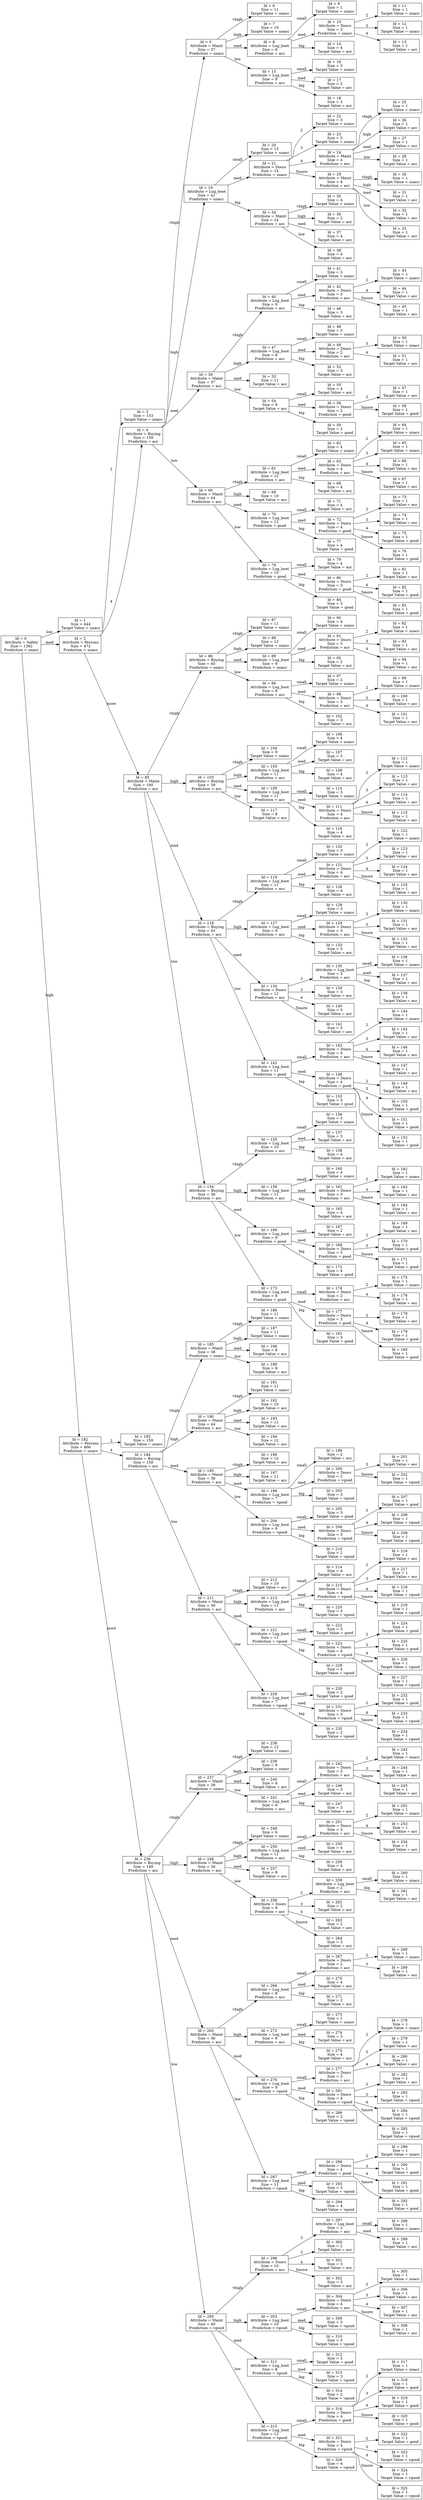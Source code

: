 digraph "Decision Tree" {
	rankdir=LR size="1000,500"
	node [shape=rectangle]
	"Id = 0
 Attribute = Safety
 Size = 1382
 Prediction = unacc" -> "Id = 1
 Size = 444
 Target Value = unacc" [label=low]
	"Id = 0
 Attribute = Safety
 Size = 1382
 Prediction = unacc" -> "Id = 2
 Attribute = Persons
 Size = 472
 Prediction = unacc" [label=med]
	"Id = 0
 Attribute = Safety
 Size = 1382
 Prediction = unacc" -> "Id = 182
 Attribute = Persons
 Size = 466
 Prediction = unacc" [label=high]
	"Id = 2
 Attribute = Persons
 Size = 472
 Prediction = unacc" -> "Id = 3
 Size = 153
 Target Value = unacc" [label=2]
	"Id = 2
 Attribute = Persons
 Size = 472
 Prediction = unacc" -> "Id = 4
 Attribute = Buying
 Size = 159
 Prediction = acc" [label=4]
	"Id = 2
 Attribute = Persons
 Size = 472
 Prediction = unacc" -> "Id = 85
 Attribute = Maint
 Size = 160
 Prediction = acc" [label=more]
	"Id = 182
 Attribute = Persons
 Size = 466
 Prediction = unacc" -> "Id = 183
 Size = 159
 Target Value = unacc" [label=2]
	"Id = 182
 Attribute = Persons
 Size = 466
 Prediction = unacc" -> "Id = 184
 Attribute = Buying
 Size = 159
 Prediction = acc" [label=4]
	"Id = 182
 Attribute = Persons
 Size = 466
 Prediction = unacc" -> "Id = 236
 Attribute = Buying
 Size = 148
 Prediction = acc" [label=more]
	"Id = 4
 Attribute = Buying
 Size = 159
 Prediction = acc" -> "Id = 5
 Attribute = Maint
 Size = 37
 Prediction = unacc" [label=vhigh]
	"Id = 4
 Attribute = Buying
 Size = 159
 Prediction = acc" -> "Id = 19
 Attribute = Lug_boot
 Size = 41
 Prediction = unacc" [label=high]
	"Id = 4
 Attribute = Buying
 Size = 159
 Prediction = acc" -> "Id = 39
 Attribute = Maint
 Size = 37
 Prediction = acc" [label=med]
	"Id = 4
 Attribute = Buying
 Size = 159
 Prediction = acc" -> "Id = 60
 Attribute = Maint
 Size = 44
 Prediction = acc" [label=low]
	"Id = 85
 Attribute = Maint
 Size = 160
 Prediction = acc" -> "Id = 86
 Attribute = Buying
 Size = 40
 Prediction = unacc" [label=vhigh]
	"Id = 85
 Attribute = Maint
 Size = 160
 Prediction = acc" -> "Id = 103
 Attribute = Buying
 Size = 39
 Prediction = acc" [label=high]
	"Id = 85
 Attribute = Maint
 Size = 160
 Prediction = acc" -> "Id = 118
 Attribute = Buying
 Size = 43
 Prediction = acc" [label=med]
	"Id = 85
 Attribute = Maint
 Size = 160
 Prediction = acc" -> "Id = 154
 Attribute = Buying
 Size = 38
 Prediction = acc" [label=low]
	"Id = 184
 Attribute = Buying
 Size = 159
 Prediction = acc" -> "Id = 185
 Attribute = Maint
 Size = 38
 Prediction = unacc" [label=vhigh]
	"Id = 184
 Attribute = Buying
 Size = 159
 Prediction = acc" -> "Id = 190
 Attribute = Maint
 Size = 44
 Prediction = acc" [label=high]
	"Id = 184
 Attribute = Buying
 Size = 159
 Prediction = acc" -> "Id = 195
 Attribute = Maint
 Size = 38
 Prediction = acc" [label=med]
	"Id = 184
 Attribute = Buying
 Size = 159
 Prediction = acc" -> "Id = 211
 Attribute = Maint
 Size = 39
 Prediction = acc" [label=low]
	"Id = 236
 Attribute = Buying
 Size = 148
 Prediction = acc" -> "Id = 237
 Attribute = Maint
 Size = 38
 Prediction = unacc" [label=vhigh]
	"Id = 236
 Attribute = Buying
 Size = 148
 Prediction = acc" -> "Id = 248
 Attribute = Maint
 Size = 34
 Prediction = acc" [label=high]
	"Id = 236
 Attribute = Buying
 Size = 148
 Prediction = acc" -> "Id = 265
 Attribute = Maint
 Size = 36
 Prediction = acc" [label=med]
	"Id = 236
 Attribute = Buying
 Size = 148
 Prediction = acc" -> "Id = 295
 Attribute = Maint
 Size = 40
 Prediction = vgood" [label=low]
	"Id = 5
 Attribute = Maint
 Size = 37
 Prediction = unacc" -> "Id = 6
 Size = 11
 Target Value = unacc" [label=vhigh]
	"Id = 5
 Attribute = Maint
 Size = 37
 Prediction = unacc" -> "Id = 7
 Size = 10
 Target Value = unacc" [label=high]
	"Id = 5
 Attribute = Maint
 Size = 37
 Prediction = unacc" -> "Id = 8
 Attribute = Lug_boot
 Size = 8
 Prediction = acc" [label=med]
	"Id = 5
 Attribute = Maint
 Size = 37
 Prediction = unacc" -> "Id = 15
 Attribute = Lug_boot
 Size = 8
 Prediction = acc" [label=low]
	"Id = 19
 Attribute = Lug_boot
 Size = 41
 Prediction = unacc" -> "Id = 20
 Size = 13
 Target Value = unacc" [label=small]
	"Id = 19
 Attribute = Lug_boot
 Size = 41
 Prediction = unacc" -> "Id = 21
 Attribute = Doors
 Size = 14
 Prediction = unacc" [label=med]
	"Id = 19
 Attribute = Lug_boot
 Size = 41
 Prediction = unacc" -> "Id = 34
 Attribute = Maint
 Size = 14
 Prediction = acc" [label=big]
	"Id = 39
 Attribute = Maint
 Size = 37
 Prediction = acc" -> "Id = 40
 Attribute = Lug_boot
 Size = 9
 Prediction = acc" [label=vhigh]
	"Id = 39
 Attribute = Maint
 Size = 37
 Prediction = acc" -> "Id = 47
 Attribute = Lug_boot
 Size = 8
 Prediction = acc" [label=high]
	"Id = 39
 Attribute = Maint
 Size = 37
 Prediction = acc" -> "Id = 53
 Size = 11
 Target Value = acc" [label=med]
	"Id = 39
 Attribute = Maint
 Size = 37
 Prediction = acc" -> "Id = 54
 Size = 9
 Target Value = acc" [label=low]
	"Id = 60
 Attribute = Maint
 Size = 44
 Prediction = acc" -> "Id = 61
 Attribute = Lug_boot
 Size = 12
 Prediction = acc" [label=vhigh]
	"Id = 60
 Attribute = Maint
 Size = 44
 Prediction = acc" -> "Id = 69
 Size = 10
 Target Value = acc" [label=high]
	"Id = 60
 Attribute = Maint
 Size = 44
 Prediction = acc" -> "Id = 70
 Attribute = Lug_boot
 Size = 12
 Prediction = good" [label=med]
	"Id = 60
 Attribute = Maint
 Size = 44
 Prediction = acc" -> "Id = 78
 Attribute = Lug_boot
 Size = 10
 Prediction = good" [label=low]
	"Id = 86
 Attribute = Buying
 Size = 40
 Prediction = unacc" -> "Id = 87
 Size = 11
 Target Value = unacc" [label=vhigh]
	"Id = 86
 Attribute = Buying
 Size = 40
 Prediction = unacc" -> "Id = 88
 Size = 12
 Target Value = unacc" [label=high]
	"Id = 86
 Attribute = Buying
 Size = 40
 Prediction = unacc" -> "Id = 89
 Attribute = Lug_boot
 Size = 9
 Prediction = unacc" [label=med]
	"Id = 86
 Attribute = Buying
 Size = 40
 Prediction = unacc" -> "Id = 96
 Attribute = Lug_boot
 Size = 8
 Prediction = acc" [label=low]
	"Id = 103
 Attribute = Buying
 Size = 39
 Prediction = acc" -> "Id = 104
 Size = 9
 Target Value = unacc" [label=vhigh]
	"Id = 103
 Attribute = Buying
 Size = 39
 Prediction = acc" -> "Id = 105
 Attribute = Lug_boot
 Size = 11
 Prediction = acc" [label=high]
	"Id = 103
 Attribute = Buying
 Size = 39
 Prediction = acc" -> "Id = 109
 Attribute = Lug_boot
 Size = 11
 Prediction = acc" [label=med]
	"Id = 103
 Attribute = Buying
 Size = 39
 Prediction = acc" -> "Id = 117
 Size = 8
 Target Value = acc" [label=low]
	"Id = 118
 Attribute = Buying
 Size = 43
 Prediction = acc" -> "Id = 119
 Attribute = Lug_boot
 Size = 11
 Prediction = acc" [label=vhigh]
	"Id = 118
 Attribute = Buying
 Size = 43
 Prediction = acc" -> "Id = 127
 Attribute = Lug_boot
 Size = 9
 Prediction = acc" [label=high]
	"Id = 118
 Attribute = Buying
 Size = 43
 Prediction = acc" -> "Id = 134
 Attribute = Doors
 Size = 12
 Prediction = acc" [label=med]
	"Id = 118
 Attribute = Buying
 Size = 43
 Prediction = acc" -> "Id = 142
 Attribute = Lug_boot
 Size = 11
 Prediction = good" [label=low]
	"Id = 154
 Attribute = Buying
 Size = 38
 Prediction = acc" -> "Id = 155
 Attribute = Lug_boot
 Size = 10
 Prediction = acc" [label=vhigh]
	"Id = 154
 Attribute = Buying
 Size = 38
 Prediction = acc" -> "Id = 159
 Attribute = Lug_boot
 Size = 11
 Prediction = acc" [label=high]
	"Id = 154
 Attribute = Buying
 Size = 38
 Prediction = acc" -> "Id = 166
 Attribute = Lug_boot
 Size = 9
 Prediction = good" [label=med]
	"Id = 154
 Attribute = Buying
 Size = 38
 Prediction = acc" -> "Id = 173
 Attribute = Lug_boot
 Size = 8
 Prediction = good" [label=low]
	"Id = 185
 Attribute = Maint
 Size = 38
 Prediction = unacc" -> "Id = 186
 Size = 11
 Target Value = unacc" [label=vhigh]
	"Id = 185
 Attribute = Maint
 Size = 38
 Prediction = unacc" -> "Id = 187
 Size = 11
 Target Value = unacc" [label=high]
	"Id = 185
 Attribute = Maint
 Size = 38
 Prediction = unacc" -> "Id = 188
 Size = 8
 Target Value = acc" [label=med]
	"Id = 185
 Attribute = Maint
 Size = 38
 Prediction = unacc" -> "Id = 189
 Size = 8
 Target Value = acc" [label=low]
	"Id = 190
 Attribute = Maint
 Size = 44
 Prediction = acc" -> "Id = 191
 Size = 11
 Target Value = unacc" [label=vhigh]
	"Id = 190
 Attribute = Maint
 Size = 44
 Prediction = acc" -> "Id = 192
 Size = 10
 Target Value = acc" [label=high]
	"Id = 190
 Attribute = Maint
 Size = 44
 Prediction = acc" -> "Id = 193
 Size = 11
 Target Value = acc" [label=med]
	"Id = 190
 Attribute = Maint
 Size = 44
 Prediction = acc" -> "Id = 194
 Size = 12
 Target Value = acc" [label=low]
	"Id = 195
 Attribute = Maint
 Size = 38
 Prediction = acc" -> "Id = 196
 Size = 12
 Target Value = acc" [label=vhigh]
	"Id = 195
 Attribute = Maint
 Size = 38
 Prediction = acc" -> "Id = 197
 Size = 11
 Target Value = acc" [label=high]
	"Id = 195
 Attribute = Maint
 Size = 38
 Prediction = acc" -> "Id = 198
 Attribute = Lug_boot
 Size = 7
 Prediction = vgood" [label=med]
	"Id = 195
 Attribute = Maint
 Size = 38
 Prediction = acc" -> "Id = 204
 Attribute = Lug_boot
 Size = 8
 Prediction = vgood" [label=low]
	"Id = 211
 Attribute = Maint
 Size = 39
 Prediction = acc" -> "Id = 212
 Size = 10
 Target Value = acc" [label=vhigh]
	"Id = 211
 Attribute = Maint
 Size = 39
 Prediction = acc" -> "Id = 213
 Attribute = Lug_boot
 Size = 11
 Prediction = acc" [label=high]
	"Id = 211
 Attribute = Maint
 Size = 39
 Prediction = acc" -> "Id = 221
 Attribute = Lug_boot
 Size = 11
 Prediction = vgood" [label=med]
	"Id = 211
 Attribute = Maint
 Size = 39
 Prediction = acc" -> "Id = 229
 Attribute = Lug_boot
 Size = 7
 Prediction = vgood" [label=low]
	"Id = 237
 Attribute = Maint
 Size = 38
 Prediction = unacc" -> "Id = 238
 Size = 12
 Target Value = unacc" [label=vhigh]
	"Id = 237
 Attribute = Maint
 Size = 38
 Prediction = unacc" -> "Id = 239
 Size = 9
 Target Value = unacc" [label=high]
	"Id = 237
 Attribute = Maint
 Size = 38
 Prediction = unacc" -> "Id = 240
 Size = 8
 Target Value = acc" [label=med]
	"Id = 237
 Attribute = Maint
 Size = 38
 Prediction = unacc" -> "Id = 241
 Attribute = Lug_boot
 Size = 9
 Prediction = acc" [label=low]
	"Id = 248
 Attribute = Maint
 Size = 34
 Prediction = acc" -> "Id = 249
 Size = 6
 Target Value = unacc" [label=vhigh]
	"Id = 248
 Attribute = Maint
 Size = 34
 Prediction = acc" -> "Id = 250
 Attribute = Lug_boot
 Size = 11
 Prediction = acc" [label=high]
	"Id = 248
 Attribute = Maint
 Size = 34
 Prediction = acc" -> "Id = 257
 Size = 8
 Target Value = acc" [label=med]
	"Id = 248
 Attribute = Maint
 Size = 34
 Prediction = acc" -> "Id = 258
 Attribute = Doors
 Size = 9
 Prediction = acc" [label=low]
	"Id = 265
 Attribute = Maint
 Size = 36
 Prediction = acc" -> "Id = 266
 Attribute = Lug_boot
 Size = 8
 Prediction = acc" [label=vhigh]
	"Id = 265
 Attribute = Maint
 Size = 36
 Prediction = acc" -> "Id = 272
 Attribute = Lug_boot
 Size = 8
 Prediction = acc" [label=high]
	"Id = 265
 Attribute = Maint
 Size = 36
 Prediction = acc" -> "Id = 276
 Attribute = Lug_boot
 Size = 9
 Prediction = vgood" [label=med]
	"Id = 265
 Attribute = Maint
 Size = 36
 Prediction = acc" -> "Id = 287
 Attribute = Lug_boot
 Size = 11
 Prediction = vgood" [label=low]
	"Id = 295
 Attribute = Maint
 Size = 40
 Prediction = vgood" -> "Id = 296
 Attribute = Doors
 Size = 10
 Prediction = acc" [label=vhigh]
	"Id = 295
 Attribute = Maint
 Size = 40
 Prediction = vgood" -> "Id = 303
 Attribute = Lug_boot
 Size = 10
 Prediction = vgood" [label=high]
	"Id = 295
 Attribute = Maint
 Size = 40
 Prediction = vgood" -> "Id = 311
 Attribute = Lug_boot
 Size = 8
 Prediction = vgood" [label=med]
	"Id = 295
 Attribute = Maint
 Size = 40
 Prediction = vgood" -> "Id = 315
 Attribute = Lug_boot
 Size = 12
 Prediction = vgood" [label=low]
	"Id = 8
 Attribute = Lug_boot
 Size = 8
 Prediction = acc" -> "Id = 9
 Size = 1
 Target Value = unacc" [label=small]
	"Id = 8
 Attribute = Lug_boot
 Size = 8
 Prediction = acc" -> "Id = 10
 Attribute = Doors
 Size = 3
 Prediction = unacc" [label=med]
	"Id = 8
 Attribute = Lug_boot
 Size = 8
 Prediction = acc" -> "Id = 14
 Size = 4
 Target Value = acc" [label=big]
	"Id = 15
 Attribute = Lug_boot
 Size = 8
 Prediction = acc" -> "Id = 16
 Size = 3
 Target Value = unacc" [label=small]
	"Id = 15
 Attribute = Lug_boot
 Size = 8
 Prediction = acc" -> "Id = 17
 Size = 2
 Target Value = acc" [label=med]
	"Id = 15
 Attribute = Lug_boot
 Size = 8
 Prediction = acc" -> "Id = 18
 Size = 3
 Target Value = acc" [label=big]
	"Id = 21
 Attribute = Doors
 Size = 14
 Prediction = unacc" -> "Id = 22
 Size = 3
 Target Value = unacc" [label=2]
	"Id = 21
 Attribute = Doors
 Size = 14
 Prediction = unacc" -> "Id = 23
 Size = 3
 Target Value = unacc" [label=3]
	"Id = 21
 Attribute = Doors
 Size = 14
 Prediction = unacc" -> "Id = 24
 Attribute = Maint
 Size = 4
 Prediction = acc" [label=4]
	"Id = 21
 Attribute = Doors
 Size = 14
 Prediction = unacc" -> "Id = 29
 Attribute = Maint
 Size = 4
 Prediction = acc" [label="5more"]
	"Id = 34
 Attribute = Maint
 Size = 14
 Prediction = acc" -> "Id = 35
 Size = 4
 Target Value = unacc" [label=vhigh]
	"Id = 34
 Attribute = Maint
 Size = 14
 Prediction = acc" -> "Id = 36
 Size = 2
 Target Value = acc" [label=high]
	"Id = 34
 Attribute = Maint
 Size = 14
 Prediction = acc" -> "Id = 37
 Size = 4
 Target Value = acc" [label=med]
	"Id = 34
 Attribute = Maint
 Size = 14
 Prediction = acc" -> "Id = 38
 Size = 4
 Target Value = acc" [label=low]
	"Id = 40
 Attribute = Lug_boot
 Size = 9
 Prediction = acc" -> "Id = 41
 Size = 3
 Target Value = unacc" [label=small]
	"Id = 40
 Attribute = Lug_boot
 Size = 9
 Prediction = acc" -> "Id = 42
 Attribute = Doors
 Size = 3
 Prediction = acc" [label=med]
	"Id = 40
 Attribute = Lug_boot
 Size = 9
 Prediction = acc" -> "Id = 46
 Size = 3
 Target Value = acc" [label=big]
	"Id = 47
 Attribute = Lug_boot
 Size = 8
 Prediction = acc" -> "Id = 48
 Size = 3
 Target Value = unacc" [label=small]
	"Id = 47
 Attribute = Lug_boot
 Size = 8
 Prediction = acc" -> "Id = 49
 Attribute = Doors
 Size = 2
 Prediction = acc" [label=med]
	"Id = 47
 Attribute = Lug_boot
 Size = 8
 Prediction = acc" -> "Id = 52
 Size = 3
 Target Value = acc" [label=big]
	"Id = 54
 Size = 9
 Target Value = acc" -> "Id = 55
 Size = 4
 Target Value = acc" [label=small]
	"Id = 54
 Size = 9
 Target Value = acc" -> "Id = 56
 Attribute = Doors
 Size = 2
 Prediction = good" [label=med]
	"Id = 54
 Size = 9
 Target Value = acc" -> "Id = 59
 Size = 3
 Target Value = good" [label=big]
	"Id = 61
 Attribute = Lug_boot
 Size = 12
 Prediction = acc" -> "Id = 62
 Size = 4
 Target Value = unacc" [label=small]
	"Id = 61
 Attribute = Lug_boot
 Size = 12
 Prediction = acc" -> "Id = 63
 Attribute = Doors
 Size = 4
 Prediction = acc" [label=med]
	"Id = 61
 Attribute = Lug_boot
 Size = 12
 Prediction = acc" -> "Id = 68
 Size = 4
 Target Value = acc" [label=big]
	"Id = 70
 Attribute = Lug_boot
 Size = 12
 Prediction = good" -> "Id = 71
 Size = 4
 Target Value = acc" [label=small]
	"Id = 70
 Attribute = Lug_boot
 Size = 12
 Prediction = good" -> "Id = 72
 Attribute = Doors
 Size = 4
 Prediction = good" [label=med]
	"Id = 70
 Attribute = Lug_boot
 Size = 12
 Prediction = good" -> "Id = 77
 Size = 4
 Target Value = good" [label=big]
	"Id = 78
 Attribute = Lug_boot
 Size = 10
 Prediction = good" -> "Id = 79
 Size = 4
 Target Value = acc" [label=small]
	"Id = 78
 Attribute = Lug_boot
 Size = 10
 Prediction = good" -> "Id = 80
 Attribute = Doors
 Size = 3
 Prediction = good" [label=med]
	"Id = 78
 Attribute = Lug_boot
 Size = 10
 Prediction = good" -> "Id = 84
 Size = 3
 Target Value = good" [label=big]
	"Id = 89
 Attribute = Lug_boot
 Size = 9
 Prediction = unacc" -> "Id = 90
 Size = 4
 Target Value = unacc" [label=small]
	"Id = 89
 Attribute = Lug_boot
 Size = 9
 Prediction = unacc" -> "Id = 91
 Attribute = Doors
 Size = 3
 Prediction = acc" [label=med]
	"Id = 89
 Attribute = Lug_boot
 Size = 9
 Prediction = unacc" -> "Id = 95
 Size = 2
 Target Value = acc" [label=big]
	"Id = 96
 Attribute = Lug_boot
 Size = 8
 Prediction = acc" -> "Id = 97
 Size = 2
 Target Value = unacc" [label=small]
	"Id = 96
 Attribute = Lug_boot
 Size = 8
 Prediction = acc" -> "Id = 98
 Attribute = Doors
 Size = 3
 Prediction = acc" [label=med]
	"Id = 96
 Attribute = Lug_boot
 Size = 8
 Prediction = acc" -> "Id = 102
 Size = 3
 Target Value = acc" [label=big]
	"Id = 105
 Attribute = Lug_boot
 Size = 11
 Prediction = acc" -> "Id = 106
 Size = 4
 Target Value = unacc" [label=small]
	"Id = 105
 Attribute = Lug_boot
 Size = 11
 Prediction = acc" -> "Id = 107
 Size = 3
 Target Value = acc" [label=med]
	"Id = 105
 Attribute = Lug_boot
 Size = 11
 Prediction = acc" -> "Id = 108
 Size = 4
 Target Value = acc" [label=big]
	"Id = 109
 Attribute = Lug_boot
 Size = 11
 Prediction = acc" -> "Id = 110
 Size = 3
 Target Value = unacc" [label=small]
	"Id = 109
 Attribute = Lug_boot
 Size = 11
 Prediction = acc" -> "Id = 111
 Attribute = Doors
 Size = 4
 Prediction = acc" [label=med]
	"Id = 109
 Attribute = Lug_boot
 Size = 11
 Prediction = acc" -> "Id = 116
 Size = 4
 Target Value = acc" [label=big]
	"Id = 119
 Attribute = Lug_boot
 Size = 11
 Prediction = acc" -> "Id = 120
 Size = 3
 Target Value = unacc" [label=small]
	"Id = 119
 Attribute = Lug_boot
 Size = 11
 Prediction = acc" -> "Id = 121
 Attribute = Doors
 Size = 4
 Prediction = acc" [label=med]
	"Id = 119
 Attribute = Lug_boot
 Size = 11
 Prediction = acc" -> "Id = 126
 Size = 4
 Target Value = acc" [label=big]
	"Id = 127
 Attribute = Lug_boot
 Size = 9
 Prediction = acc" -> "Id = 128
 Size = 3
 Target Value = unacc" [label=small]
	"Id = 127
 Attribute = Lug_boot
 Size = 9
 Prediction = acc" -> "Id = 129
 Attribute = Doors
 Size = 3
 Prediction = acc" [label=med]
	"Id = 127
 Attribute = Lug_boot
 Size = 9
 Prediction = acc" -> "Id = 133
 Size = 3
 Target Value = acc" [label=big]
	"Id = 134
 Attribute = Doors
 Size = 12
 Prediction = acc" -> "Id = 135
 Attribute = Lug_boot
 Size = 3
 Prediction = acc" [label=2]
	"Id = 134
 Attribute = Doors
 Size = 12
 Prediction = acc" -> "Id = 139
 Size = 3
 Target Value = acc" [label=3]
	"Id = 134
 Attribute = Doors
 Size = 12
 Prediction = acc" -> "Id = 140
 Size = 3
 Target Value = acc" [label=4]
	"Id = 134
 Attribute = Doors
 Size = 12
 Prediction = acc" -> "Id = 141
 Size = 3
 Target Value = acc" [label="5more"]
	"Id = 142
 Attribute = Lug_boot
 Size = 11
 Prediction = good" -> "Id = 143
 Attribute = Doors
 Size = 4
 Prediction = acc" [label=small]
	"Id = 142
 Attribute = Lug_boot
 Size = 11
 Prediction = good" -> "Id = 148
 Attribute = Doors
 Size = 4
 Prediction = good" [label=med]
	"Id = 142
 Attribute = Lug_boot
 Size = 11
 Prediction = good" -> "Id = 153
 Size = 3
 Target Value = good" [label=big]
	"Id = 155
 Attribute = Lug_boot
 Size = 10
 Prediction = acc" -> "Id = 156
 Size = 3
 Target Value = unacc" [label=small]
	"Id = 155
 Attribute = Lug_boot
 Size = 10
 Prediction = acc" -> "Id = 157
 Size = 3
 Target Value = acc" [label=med]
	"Id = 155
 Attribute = Lug_boot
 Size = 10
 Prediction = acc" -> "Id = 158
 Size = 4
 Target Value = acc" [label=big]
	"Id = 159
 Attribute = Lug_boot
 Size = 11
 Prediction = acc" -> "Id = 160
 Size = 4
 Target Value = unacc" [label=small]
	"Id = 159
 Attribute = Lug_boot
 Size = 11
 Prediction = acc" -> "Id = 161
 Attribute = Doors
 Size = 3
 Prediction = acc" [label=med]
	"Id = 159
 Attribute = Lug_boot
 Size = 11
 Prediction = acc" -> "Id = 165
 Size = 4
 Target Value = acc" [label=big]
	"Id = 166
 Attribute = Lug_boot
 Size = 9
 Prediction = good" -> "Id = 167
 Size = 2
 Target Value = acc" [label=small]
	"Id = 166
 Attribute = Lug_boot
 Size = 9
 Prediction = good" -> "Id = 168
 Attribute = Doors
 Size = 3
 Prediction = good" [label=med]
	"Id = 166
 Attribute = Lug_boot
 Size = 9
 Prediction = good" -> "Id = 172
 Size = 4
 Target Value = good" [label=big]
	"Id = 173
 Attribute = Lug_boot
 Size = 8
 Prediction = good" -> "Id = 174
 Attribute = Doors
 Size = 2
 Prediction = acc" [label=small]
	"Id = 173
 Attribute = Lug_boot
 Size = 8
 Prediction = good" -> "Id = 177
 Attribute = Doors
 Size = 3
 Prediction = good" [label=med]
	"Id = 173
 Attribute = Lug_boot
 Size = 8
 Prediction = good" -> "Id = 181
 Size = 3
 Target Value = good" [label=big]
	"Id = 198
 Attribute = Lug_boot
 Size = 7
 Prediction = vgood" -> "Id = 199
 Size = 2
 Target Value = acc" [label=small]
	"Id = 198
 Attribute = Lug_boot
 Size = 7
 Prediction = vgood" -> "Id = 200
 Attribute = Doors
 Size = 2
 Prediction = vgood" [label=med]
	"Id = 198
 Attribute = Lug_boot
 Size = 7
 Prediction = vgood" -> "Id = 203
 Size = 3
 Target Value = vgood" [label=big]
	"Id = 204
 Attribute = Lug_boot
 Size = 8
 Prediction = vgood" -> "Id = 205
 Size = 3
 Target Value = good" [label=small]
	"Id = 204
 Attribute = Lug_boot
 Size = 8
 Prediction = vgood" -> "Id = 206
 Attribute = Doors
 Size = 3
 Prediction = vgood" [label=med]
	"Id = 204
 Attribute = Lug_boot
 Size = 8
 Prediction = vgood" -> "Id = 210
 Size = 2
 Target Value = vgood" [label=big]
	"Id = 213
 Attribute = Lug_boot
 Size = 11
 Prediction = acc" -> "Id = 214
 Size = 4
 Target Value = acc" [label=small]
	"Id = 213
 Attribute = Lug_boot
 Size = 11
 Prediction = acc" -> "Id = 215
 Attribute = Doors
 Size = 4
 Prediction = vgood" [label=med]
	"Id = 213
 Attribute = Lug_boot
 Size = 11
 Prediction = acc" -> "Id = 220
 Size = 3
 Target Value = vgood" [label=big]
	"Id = 221
 Attribute = Lug_boot
 Size = 11
 Prediction = vgood" -> "Id = 222
 Size = 3
 Target Value = good" [label=small]
	"Id = 221
 Attribute = Lug_boot
 Size = 11
 Prediction = vgood" -> "Id = 223
 Attribute = Doors
 Size = 4
 Prediction = vgood" [label=med]
	"Id = 221
 Attribute = Lug_boot
 Size = 11
 Prediction = vgood" -> "Id = 228
 Size = 4
 Target Value = vgood" [label=big]
	"Id = 229
 Attribute = Lug_boot
 Size = 7
 Prediction = vgood" -> "Id = 230
 Size = 2
 Target Value = good" [label=small]
	"Id = 229
 Attribute = Lug_boot
 Size = 7
 Prediction = vgood" -> "Id = 231
 Attribute = Doors
 Size = 3
 Prediction = vgood" [label=med]
	"Id = 229
 Attribute = Lug_boot
 Size = 7
 Prediction = vgood" -> "Id = 235
 Size = 2
 Target Value = vgood" [label=big]
	"Id = 241
 Attribute = Lug_boot
 Size = 9
 Prediction = acc" -> "Id = 242
 Attribute = Doors
 Size = 3
 Prediction = acc" [label=small]
	"Id = 241
 Attribute = Lug_boot
 Size = 9
 Prediction = acc" -> "Id = 246
 Size = 3
 Target Value = acc" [label=med]
	"Id = 241
 Attribute = Lug_boot
 Size = 9
 Prediction = acc" -> "Id = 247
 Size = 3
 Target Value = acc" [label=big]
	"Id = 250
 Attribute = Lug_boot
 Size = 11
 Prediction = acc" -> "Id = 251
 Attribute = Doors
 Size = 3
 Prediction = acc" [label=small]
	"Id = 250
 Attribute = Lug_boot
 Size = 11
 Prediction = acc" -> "Id = 255
 Size = 4
 Target Value = acc" [label=med]
	"Id = 250
 Attribute = Lug_boot
 Size = 11
 Prediction = acc" -> "Id = 256
 Size = 4
 Target Value = acc" [label=big]
	"Id = 258
 Attribute = Doors
 Size = 9
 Prediction = acc" -> "Id = 259
 Attribute = Lug_boot
 Size = 2
 Prediction = acc" [label=2]
	"Id = 258
 Attribute = Doors
 Size = 9
 Prediction = acc" -> "Id = 262
 Size = 2
 Target Value = acc" [label=3]
	"Id = 258
 Attribute = Doors
 Size = 9
 Prediction = acc" -> "Id = 263
 Size = 2
 Target Value = acc" [label=4]
	"Id = 258
 Attribute = Doors
 Size = 9
 Prediction = acc" -> "Id = 264
 Size = 3
 Target Value = acc" [label="5more"]
	"Id = 266
 Attribute = Lug_boot
 Size = 8
 Prediction = acc" -> "Id = 267
 Attribute = Doors
 Size = 2
 Prediction = acc" [label=small]
	"Id = 266
 Attribute = Lug_boot
 Size = 8
 Prediction = acc" -> "Id = 270
 Size = 4
 Target Value = acc" [label=med]
	"Id = 266
 Attribute = Lug_boot
 Size = 8
 Prediction = acc" -> "Id = 271
 Size = 2
 Target Value = acc" [label=big]
	"Id = 272
 Attribute = Lug_boot
 Size = 8
 Prediction = acc" -> "Id = 273
 Size = 1
 Target Value = unacc" [label=small]
	"Id = 272
 Attribute = Lug_boot
 Size = 8
 Prediction = acc" -> "Id = 274
 Size = 3
 Target Value = acc" [label=med]
	"Id = 272
 Attribute = Lug_boot
 Size = 8
 Prediction = acc" -> "Id = 275
 Size = 4
 Target Value = acc" [label=big]
	"Id = 276
 Attribute = Lug_boot
 Size = 9
 Prediction = vgood" -> "Id = 277
 Attribute = Doors
 Size = 3
 Prediction = acc" [label=small]
	"Id = 276
 Attribute = Lug_boot
 Size = 9
 Prediction = vgood" -> "Id = 281
 Attribute = Doors
 Size = 4
 Prediction = vgood" [label=med]
	"Id = 276
 Attribute = Lug_boot
 Size = 9
 Prediction = vgood" -> "Id = 286
 Size = 2
 Target Value = vgood" [label=big]
	"Id = 287
 Attribute = Lug_boot
 Size = 11
 Prediction = vgood" -> "Id = 288
 Attribute = Doors
 Size = 4
 Prediction = good" [label=small]
	"Id = 287
 Attribute = Lug_boot
 Size = 11
 Prediction = vgood" -> "Id = 293
 Size = 3
 Target Value = vgood" [label=med]
	"Id = 287
 Attribute = Lug_boot
 Size = 11
 Prediction = vgood" -> "Id = 294
 Size = 4
 Target Value = vgood" [label=big]
	"Id = 296
 Attribute = Doors
 Size = 10
 Prediction = acc" -> "Id = 297
 Attribute = Lug_boot
 Size = 2
 Prediction = acc" [label=2]
	"Id = 296
 Attribute = Doors
 Size = 10
 Prediction = acc" -> "Id = 300
 Size = 2
 Target Value = acc" [label=3]
	"Id = 296
 Attribute = Doors
 Size = 10
 Prediction = acc" -> "Id = 301
 Size = 3
 Target Value = acc" [label=4]
	"Id = 296
 Attribute = Doors
 Size = 10
 Prediction = acc" -> "Id = 302
 Size = 3
 Target Value = acc" [label="5more"]
	"Id = 303
 Attribute = Lug_boot
 Size = 10
 Prediction = vgood" -> "Id = 304
 Attribute = Doors
 Size = 4
 Prediction = acc" [label=small]
	"Id = 303
 Attribute = Lug_boot
 Size = 10
 Prediction = vgood" -> "Id = 309
 Size = 3
 Target Value = vgood" [label=med]
	"Id = 303
 Attribute = Lug_boot
 Size = 10
 Prediction = vgood" -> "Id = 310
 Size = 3
 Target Value = vgood" [label=big]
	"Id = 311
 Attribute = Lug_boot
 Size = 8
 Prediction = vgood" -> "Id = 312
 Size = 3
 Target Value = good" [label=small]
	"Id = 311
 Attribute = Lug_boot
 Size = 8
 Prediction = vgood" -> "Id = 313
 Size = 3
 Target Value = vgood" [label=med]
	"Id = 311
 Attribute = Lug_boot
 Size = 8
 Prediction = vgood" -> "Id = 314
 Size = 2
 Target Value = vgood" [label=big]
	"Id = 315
 Attribute = Lug_boot
 Size = 12
 Prediction = vgood" -> "Id = 316
 Attribute = Doors
 Size = 4
 Prediction = good" [label=small]
	"Id = 315
 Attribute = Lug_boot
 Size = 12
 Prediction = vgood" -> "Id = 321
 Attribute = Doors
 Size = 4
 Prediction = vgood" [label=med]
	"Id = 315
 Attribute = Lug_boot
 Size = 12
 Prediction = vgood" -> "Id = 326
 Size = 4
 Target Value = vgood" [label=big]
	"Id = 10
 Attribute = Doors
 Size = 3
 Prediction = unacc" -> "Id = 11
 Size = 1
 Target Value = unacc" [label=2]
	"Id = 10
 Attribute = Doors
 Size = 3
 Prediction = unacc" -> "Id = 12
 Size = 1
 Target Value = unacc" [label=3]
	"Id = 10
 Attribute = Doors
 Size = 3
 Prediction = unacc" -> "Id = 13
 Size = 1
 Target Value = acc" [label=4]
	"Id = 24
 Attribute = Maint
 Size = 4
 Prediction = acc" -> "Id = 25
 Size = 1
 Target Value = unacc" [label=vhigh]
	"Id = 24
 Attribute = Maint
 Size = 4
 Prediction = acc" -> "Id = 26
 Size = 1
 Target Value = acc" [label=high]
	"Id = 24
 Attribute = Maint
 Size = 4
 Prediction = acc" -> "Id = 27
 Size = 1
 Target Value = acc" [label=med]
	"Id = 24
 Attribute = Maint
 Size = 4
 Prediction = acc" -> "Id = 28
 Size = 1
 Target Value = acc" [label=low]
	"Id = 29
 Attribute = Maint
 Size = 4
 Prediction = acc" -> "Id = 30
 Size = 1
 Target Value = unacc" [label=vhigh]
	"Id = 29
 Attribute = Maint
 Size = 4
 Prediction = acc" -> "Id = 31
 Size = 1
 Target Value = acc" [label=high]
	"Id = 29
 Attribute = Maint
 Size = 4
 Prediction = acc" -> "Id = 32
 Size = 1
 Target Value = acc" [label=med]
	"Id = 29
 Attribute = Maint
 Size = 4
 Prediction = acc" -> "Id = 33
 Size = 1
 Target Value = acc" [label=low]
	"Id = 42
 Attribute = Doors
 Size = 3
 Prediction = acc" -> "Id = 43
 Size = 1
 Target Value = unacc" [label=2]
	"Id = 42
 Attribute = Doors
 Size = 3
 Prediction = acc" -> "Id = 44
 Size = 1
 Target Value = acc" [label=4]
	"Id = 42
 Attribute = Doors
 Size = 3
 Prediction = acc" -> "Id = 45
 Size = 1
 Target Value = acc" [label="5more"]
	"Id = 49
 Attribute = Doors
 Size = 2
 Prediction = acc" -> "Id = 50
 Size = 1
 Target Value = unacc" [label=3]
	"Id = 49
 Attribute = Doors
 Size = 2
 Prediction = acc" -> "Id = 51
 Size = 1
 Target Value = acc" [label=4]
	"Id = 56
 Attribute = Doors
 Size = 2
 Prediction = good" -> "Id = 57
 Size = 1
 Target Value = acc" [label=2]
	"Id = 56
 Attribute = Doors
 Size = 2
 Prediction = good" -> "Id = 58
 Size = 1
 Target Value = good" [label="5more"]
	"Id = 63
 Attribute = Doors
 Size = 4
 Prediction = acc" -> "Id = 64
 Size = 1
 Target Value = unacc" [label=2]
	"Id = 63
 Attribute = Doors
 Size = 4
 Prediction = acc" -> "Id = 65
 Size = 1
 Target Value = unacc" [label=3]
	"Id = 63
 Attribute = Doors
 Size = 4
 Prediction = acc" -> "Id = 66
 Size = 1
 Target Value = acc" [label=4]
	"Id = 63
 Attribute = Doors
 Size = 4
 Prediction = acc" -> "Id = 67
 Size = 1
 Target Value = acc" [label="5more"]
	"Id = 72
 Attribute = Doors
 Size = 4
 Prediction = good" -> "Id = 73
 Size = 1
 Target Value = acc" [label=2]
	"Id = 72
 Attribute = Doors
 Size = 4
 Prediction = good" -> "Id = 74
 Size = 1
 Target Value = acc" [label=3]
	"Id = 72
 Attribute = Doors
 Size = 4
 Prediction = good" -> "Id = 75
 Size = 1
 Target Value = good" [label=4]
	"Id = 72
 Attribute = Doors
 Size = 4
 Prediction = good" -> "Id = 76
 Size = 1
 Target Value = good" [label="5more"]
	"Id = 80
 Attribute = Doors
 Size = 3
 Prediction = good" -> "Id = 81
 Size = 1
 Target Value = acc" [label=2]
	"Id = 80
 Attribute = Doors
 Size = 3
 Prediction = good" -> "Id = 82
 Size = 1
 Target Value = good" [label=4]
	"Id = 80
 Attribute = Doors
 Size = 3
 Prediction = good" -> "Id = 83
 Size = 1
 Target Value = good" [label="5more"]
	"Id = 91
 Attribute = Doors
 Size = 3
 Prediction = acc" -> "Id = 92
 Size = 1
 Target Value = unacc" [label=2]
	"Id = 91
 Attribute = Doors
 Size = 3
 Prediction = acc" -> "Id = 93
 Size = 1
 Target Value = acc" [label=3]
	"Id = 91
 Attribute = Doors
 Size = 3
 Prediction = acc" -> "Id = 94
 Size = 1
 Target Value = acc" [label=4]
	"Id = 98
 Attribute = Doors
 Size = 3
 Prediction = acc" -> "Id = 99
 Size = 1
 Target Value = unacc" [label=2]
	"Id = 98
 Attribute = Doors
 Size = 3
 Prediction = acc" -> "Id = 100
 Size = 1
 Target Value = acc" [label=3]
	"Id = 98
 Attribute = Doors
 Size = 3
 Prediction = acc" -> "Id = 101
 Size = 1
 Target Value = acc" [label=4]
	"Id = 111
 Attribute = Doors
 Size = 4
 Prediction = acc" -> "Id = 112
 Size = 1
 Target Value = unacc" [label=2]
	"Id = 111
 Attribute = Doors
 Size = 4
 Prediction = acc" -> "Id = 113
 Size = 1
 Target Value = acc" [label=3]
	"Id = 111
 Attribute = Doors
 Size = 4
 Prediction = acc" -> "Id = 114
 Size = 1
 Target Value = acc" [label=4]
	"Id = 111
 Attribute = Doors
 Size = 4
 Prediction = acc" -> "Id = 115
 Size = 1
 Target Value = acc" [label="5more"]
	"Id = 121
 Attribute = Doors
 Size = 4
 Prediction = acc" -> "Id = 122
 Size = 1
 Target Value = unacc" [label=2]
	"Id = 121
 Attribute = Doors
 Size = 4
 Prediction = acc" -> "Id = 123
 Size = 1
 Target Value = acc" [label=3]
	"Id = 121
 Attribute = Doors
 Size = 4
 Prediction = acc" -> "Id = 124
 Size = 1
 Target Value = acc" [label=4]
	"Id = 121
 Attribute = Doors
 Size = 4
 Prediction = acc" -> "Id = 125
 Size = 1
 Target Value = acc" [label="5more"]
	"Id = 129
 Attribute = Doors
 Size = 3
 Prediction = acc" -> "Id = 130
 Size = 1
 Target Value = unacc" [label=2]
	"Id = 129
 Attribute = Doors
 Size = 3
 Prediction = acc" -> "Id = 131
 Size = 1
 Target Value = acc" [label=3]
	"Id = 129
 Attribute = Doors
 Size = 3
 Prediction = acc" -> "Id = 132
 Size = 1
 Target Value = acc" [label="5more"]
	"Id = 135
 Attribute = Lug_boot
 Size = 3
 Prediction = acc" -> "Id = 136
 Size = 1
 Target Value = unacc" [label=small]
	"Id = 135
 Attribute = Lug_boot
 Size = 3
 Prediction = acc" -> "Id = 137
 Size = 1
 Target Value = acc" [label=med]
	"Id = 135
 Attribute = Lug_boot
 Size = 3
 Prediction = acc" -> "Id = 138
 Size = 1
 Target Value = acc" [label=big]
	"Id = 143
 Attribute = Doors
 Size = 4
 Prediction = acc" -> "Id = 144
 Size = 1
 Target Value = unacc" [label=2]
	"Id = 143
 Attribute = Doors
 Size = 4
 Prediction = acc" -> "Id = 145
 Size = 1
 Target Value = acc" [label=3]
	"Id = 143
 Attribute = Doors
 Size = 4
 Prediction = acc" -> "Id = 146
 Size = 1
 Target Value = acc" [label=4]
	"Id = 143
 Attribute = Doors
 Size = 4
 Prediction = acc" -> "Id = 147
 Size = 1
 Target Value = acc" [label="5more"]
	"Id = 148
 Attribute = Doors
 Size = 4
 Prediction = good" -> "Id = 149
 Size = 1
 Target Value = acc" [label=2]
	"Id = 148
 Attribute = Doors
 Size = 4
 Prediction = good" -> "Id = 150
 Size = 1
 Target Value = good" [label=3]
	"Id = 148
 Attribute = Doors
 Size = 4
 Prediction = good" -> "Id = 151
 Size = 1
 Target Value = good" [label=4]
	"Id = 148
 Attribute = Doors
 Size = 4
 Prediction = good" -> "Id = 152
 Size = 1
 Target Value = good" [label="5more"]
	"Id = 161
 Attribute = Doors
 Size = 3
 Prediction = acc" -> "Id = 162
 Size = 1
 Target Value = unacc" [label=2]
	"Id = 161
 Attribute = Doors
 Size = 3
 Prediction = acc" -> "Id = 163
 Size = 1
 Target Value = acc" [label=3]
	"Id = 161
 Attribute = Doors
 Size = 3
 Prediction = acc" -> "Id = 164
 Size = 1
 Target Value = acc" [label="5more"]
	"Id = 168
 Attribute = Doors
 Size = 3
 Prediction = good" -> "Id = 169
 Size = 1
 Target Value = acc" [label=2]
	"Id = 168
 Attribute = Doors
 Size = 3
 Prediction = good" -> "Id = 170
 Size = 1
 Target Value = good" [label=3]
	"Id = 168
 Attribute = Doors
 Size = 3
 Prediction = good" -> "Id = 171
 Size = 1
 Target Value = good" [label="5more"]
	"Id = 174
 Attribute = Doors
 Size = 2
 Prediction = acc" -> "Id = 175
 Size = 1
 Target Value = unacc" [label=2]
	"Id = 174
 Attribute = Doors
 Size = 2
 Prediction = acc" -> "Id = 176
 Size = 1
 Target Value = acc" [label=4]
	"Id = 177
 Attribute = Doors
 Size = 3
 Prediction = good" -> "Id = 178
 Size = 1
 Target Value = acc" [label=2]
	"Id = 177
 Attribute = Doors
 Size = 3
 Prediction = good" -> "Id = 179
 Size = 1
 Target Value = good" [label=4]
	"Id = 177
 Attribute = Doors
 Size = 3
 Prediction = good" -> "Id = 180
 Size = 1
 Target Value = good" [label="5more"]
	"Id = 200
 Attribute = Doors
 Size = 2
 Prediction = vgood" -> "Id = 201
 Size = 1
 Target Value = acc" [label=3]
	"Id = 200
 Attribute = Doors
 Size = 2
 Prediction = vgood" -> "Id = 202
 Size = 1
 Target Value = vgood" [label="5more"]
	"Id = 206
 Attribute = Doors
 Size = 3
 Prediction = vgood" -> "Id = 207
 Size = 1
 Target Value = good" [label=3]
	"Id = 206
 Attribute = Doors
 Size = 3
 Prediction = vgood" -> "Id = 208
 Size = 1
 Target Value = vgood" [label=4]
	"Id = 206
 Attribute = Doors
 Size = 3
 Prediction = vgood" -> "Id = 209
 Size = 1
 Target Value = vgood" [label="5more"]
	"Id = 215
 Attribute = Doors
 Size = 4
 Prediction = vgood" -> "Id = 216
 Size = 1
 Target Value = acc" [label=2]
	"Id = 215
 Attribute = Doors
 Size = 4
 Prediction = vgood" -> "Id = 217
 Size = 1
 Target Value = acc" [label=3]
	"Id = 215
 Attribute = Doors
 Size = 4
 Prediction = vgood" -> "Id = 218
 Size = 1
 Target Value = vgood" [label=4]
	"Id = 215
 Attribute = Doors
 Size = 4
 Prediction = vgood" -> "Id = 219
 Size = 1
 Target Value = vgood" [label="5more"]
	"Id = 223
 Attribute = Doors
 Size = 4
 Prediction = vgood" -> "Id = 224
 Size = 1
 Target Value = good" [label=2]
	"Id = 223
 Attribute = Doors
 Size = 4
 Prediction = vgood" -> "Id = 225
 Size = 1
 Target Value = good" [label=3]
	"Id = 223
 Attribute = Doors
 Size = 4
 Prediction = vgood" -> "Id = 226
 Size = 1
 Target Value = vgood" [label=4]
	"Id = 223
 Attribute = Doors
 Size = 4
 Prediction = vgood" -> "Id = 227
 Size = 1
 Target Value = vgood" [label="5more"]
	"Id = 231
 Attribute = Doors
 Size = 3
 Prediction = vgood" -> "Id = 232
 Size = 1
 Target Value = good" [label=2]
	"Id = 231
 Attribute = Doors
 Size = 3
 Prediction = vgood" -> "Id = 233
 Size = 1
 Target Value = vgood" [label=4]
	"Id = 231
 Attribute = Doors
 Size = 3
 Prediction = vgood" -> "Id = 234
 Size = 1
 Target Value = vgood" [label="5more"]
	"Id = 242
 Attribute = Doors
 Size = 3
 Prediction = acc" -> "Id = 243
 Size = 1
 Target Value = unacc" [label=2]
	"Id = 242
 Attribute = Doors
 Size = 3
 Prediction = acc" -> "Id = 244
 Size = 1
 Target Value = acc" [label=3]
	"Id = 242
 Attribute = Doors
 Size = 3
 Prediction = acc" -> "Id = 245
 Size = 1
 Target Value = acc" [label="5more"]
	"Id = 251
 Attribute = Doors
 Size = 3
 Prediction = acc" -> "Id = 252
 Size = 1
 Target Value = unacc" [label=2]
	"Id = 251
 Attribute = Doors
 Size = 3
 Prediction = acc" -> "Id = 253
 Size = 1
 Target Value = acc" [label=4]
	"Id = 251
 Attribute = Doors
 Size = 3
 Prediction = acc" -> "Id = 254
 Size = 1
 Target Value = acc" [label="5more"]
	"Id = 259
 Attribute = Lug_boot
 Size = 2
 Prediction = acc" -> "Id = 260
 Size = 1
 Target Value = unacc" [label=small]
	"Id = 259
 Attribute = Lug_boot
 Size = 2
 Prediction = acc" -> "Id = 261
 Size = 1
 Target Value = acc" [label=big]
	"Id = 267
 Attribute = Doors
 Size = 2
 Prediction = acc" -> "Id = 268
 Size = 1
 Target Value = unacc" [label=2]
	"Id = 267
 Attribute = Doors
 Size = 2
 Prediction = acc" -> "Id = 269
 Size = 1
 Target Value = acc" [label=3]
	"Id = 277
 Attribute = Doors
 Size = 3
 Prediction = acc" -> "Id = 278
 Size = 1
 Target Value = unacc" [label=2]
	"Id = 277
 Attribute = Doors
 Size = 3
 Prediction = acc" -> "Id = 279
 Size = 1
 Target Value = acc" [label=3]
	"Id = 277
 Attribute = Doors
 Size = 3
 Prediction = acc" -> "Id = 280
 Size = 1
 Target Value = acc" [label=4]
	"Id = 281
 Attribute = Doors
 Size = 4
 Prediction = vgood" -> "Id = 282
 Size = 1
 Target Value = acc" [label=2]
	"Id = 281
 Attribute = Doors
 Size = 4
 Prediction = vgood" -> "Id = 283
 Size = 1
 Target Value = vgood" [label=3]
	"Id = 281
 Attribute = Doors
 Size = 4
 Prediction = vgood" -> "Id = 284
 Size = 1
 Target Value = vgood" [label=4]
	"Id = 281
 Attribute = Doors
 Size = 4
 Prediction = vgood" -> "Id = 285
 Size = 1
 Target Value = vgood" [label="5more"]
	"Id = 288
 Attribute = Doors
 Size = 4
 Prediction = good" -> "Id = 289
 Size = 1
 Target Value = unacc" [label=2]
	"Id = 288
 Attribute = Doors
 Size = 4
 Prediction = good" -> "Id = 290
 Size = 1
 Target Value = good" [label=3]
	"Id = 288
 Attribute = Doors
 Size = 4
 Prediction = good" -> "Id = 291
 Size = 1
 Target Value = good" [label=4]
	"Id = 288
 Attribute = Doors
 Size = 4
 Prediction = good" -> "Id = 292
 Size = 1
 Target Value = good" [label="5more"]
	"Id = 297
 Attribute = Lug_boot
 Size = 2
 Prediction = acc" -> "Id = 298
 Size = 1
 Target Value = unacc" [label=small]
	"Id = 297
 Attribute = Lug_boot
 Size = 2
 Prediction = acc" -> "Id = 299
 Size = 1
 Target Value = acc" [label=med]
	"Id = 304
 Attribute = Doors
 Size = 4
 Prediction = acc" -> "Id = 305
 Size = 1
 Target Value = unacc" [label=2]
	"Id = 304
 Attribute = Doors
 Size = 4
 Prediction = acc" -> "Id = 306
 Size = 1
 Target Value = acc" [label=3]
	"Id = 304
 Attribute = Doors
 Size = 4
 Prediction = acc" -> "Id = 307
 Size = 1
 Target Value = acc" [label=4]
	"Id = 304
 Attribute = Doors
 Size = 4
 Prediction = acc" -> "Id = 308
 Size = 1
 Target Value = acc" [label="5more"]
	"Id = 316
 Attribute = Doors
 Size = 4
 Prediction = good" -> "Id = 317
 Size = 1
 Target Value = unacc" [label=2]
	"Id = 316
 Attribute = Doors
 Size = 4
 Prediction = good" -> "Id = 318
 Size = 1
 Target Value = good" [label=3]
	"Id = 316
 Attribute = Doors
 Size = 4
 Prediction = good" -> "Id = 319
 Size = 1
 Target Value = good" [label=4]
	"Id = 316
 Attribute = Doors
 Size = 4
 Prediction = good" -> "Id = 320
 Size = 1
 Target Value = good" [label="5more"]
	"Id = 321
 Attribute = Doors
 Size = 4
 Prediction = vgood" -> "Id = 322
 Size = 1
 Target Value = good" [label=2]
	"Id = 321
 Attribute = Doors
 Size = 4
 Prediction = vgood" -> "Id = 323
 Size = 1
 Target Value = vgood" [label=3]
	"Id = 321
 Attribute = Doors
 Size = 4
 Prediction = vgood" -> "Id = 324
 Size = 1
 Target Value = vgood" [label=4]
	"Id = 321
 Attribute = Doors
 Size = 4
 Prediction = vgood" -> "Id = 325
 Size = 1
 Target Value = vgood" [label="5more"]
}

